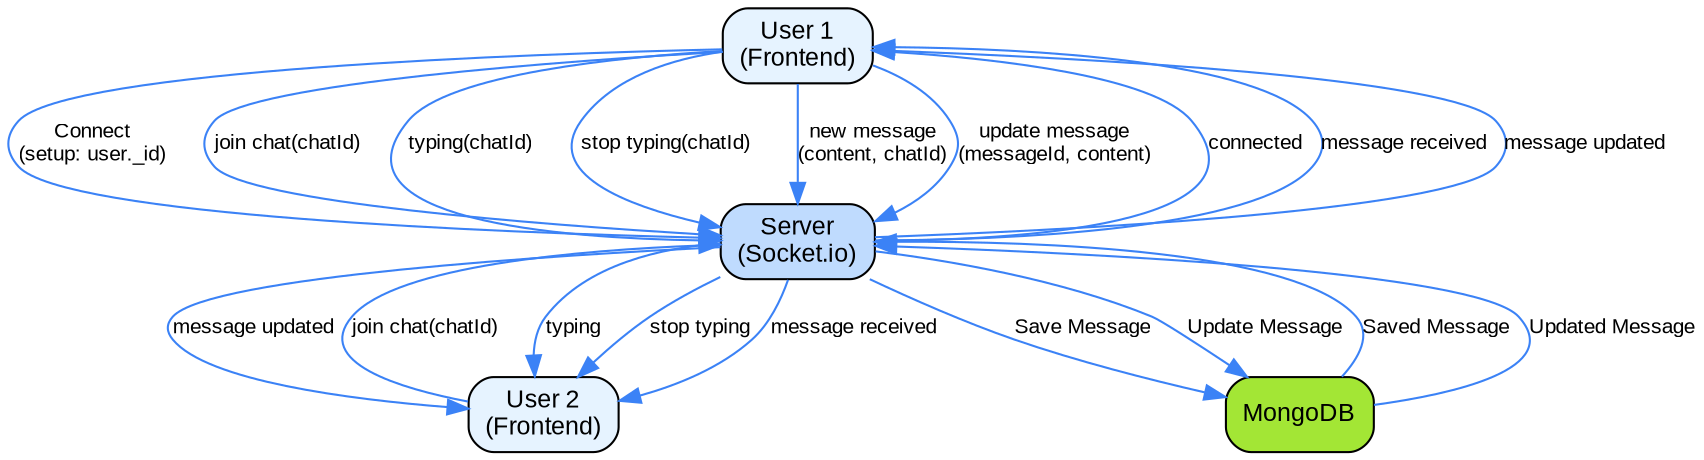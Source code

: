 digraph RealTimeEventSequence {
    rankdir=TB;
    node [shape=box, style="rounded,filled", fillcolor="#e6f3ff", fontname="Arial", fontsize=12];
    edge [color="#3b82f6", fontname="Arial", fontsize=10];

    User1 [label="User 1\n(Frontend)"];
    User2 [label="User 2\n(Frontend)"];
    Server [label="Server\n(Socket.io)", fillcolor="#bfdbfe"];
    MongoDB [label="MongoDB", fillcolor="#a3e635"];

    User1 -> Server [label="Connect\n(setup: user._id)"];
    Server -> User1 [label="connected"];
    
    User1 -> Server [label="join chat(chatId)"];
    User2 -> Server [label="join chat(chatId)"];
    
    User1 -> Server [label="typing(chatId)"];
    Server -> User2 [label="typing"];
    
    User1 -> Server [label="stop typing(chatId)"];
    Server -> User2 [label="stop typing"];
    
    User1 -> Server [label="new message\n(content, chatId)"];
    Server -> MongoDB [label="Save Message"];
    MongoDB -> Server [label="Saved Message"];
    Server -> User1 [label="message received"];
    Server -> User2 [label="message received"];
    
    User1 -> Server [label="update message\n(messageId, content)"];
    Server -> MongoDB [label="Update Message"];
    MongoDB -> Server [label="Updated Message"];
    Server -> User1 [label="message updated"];
    Server -> User2 [label="message updated"];
}